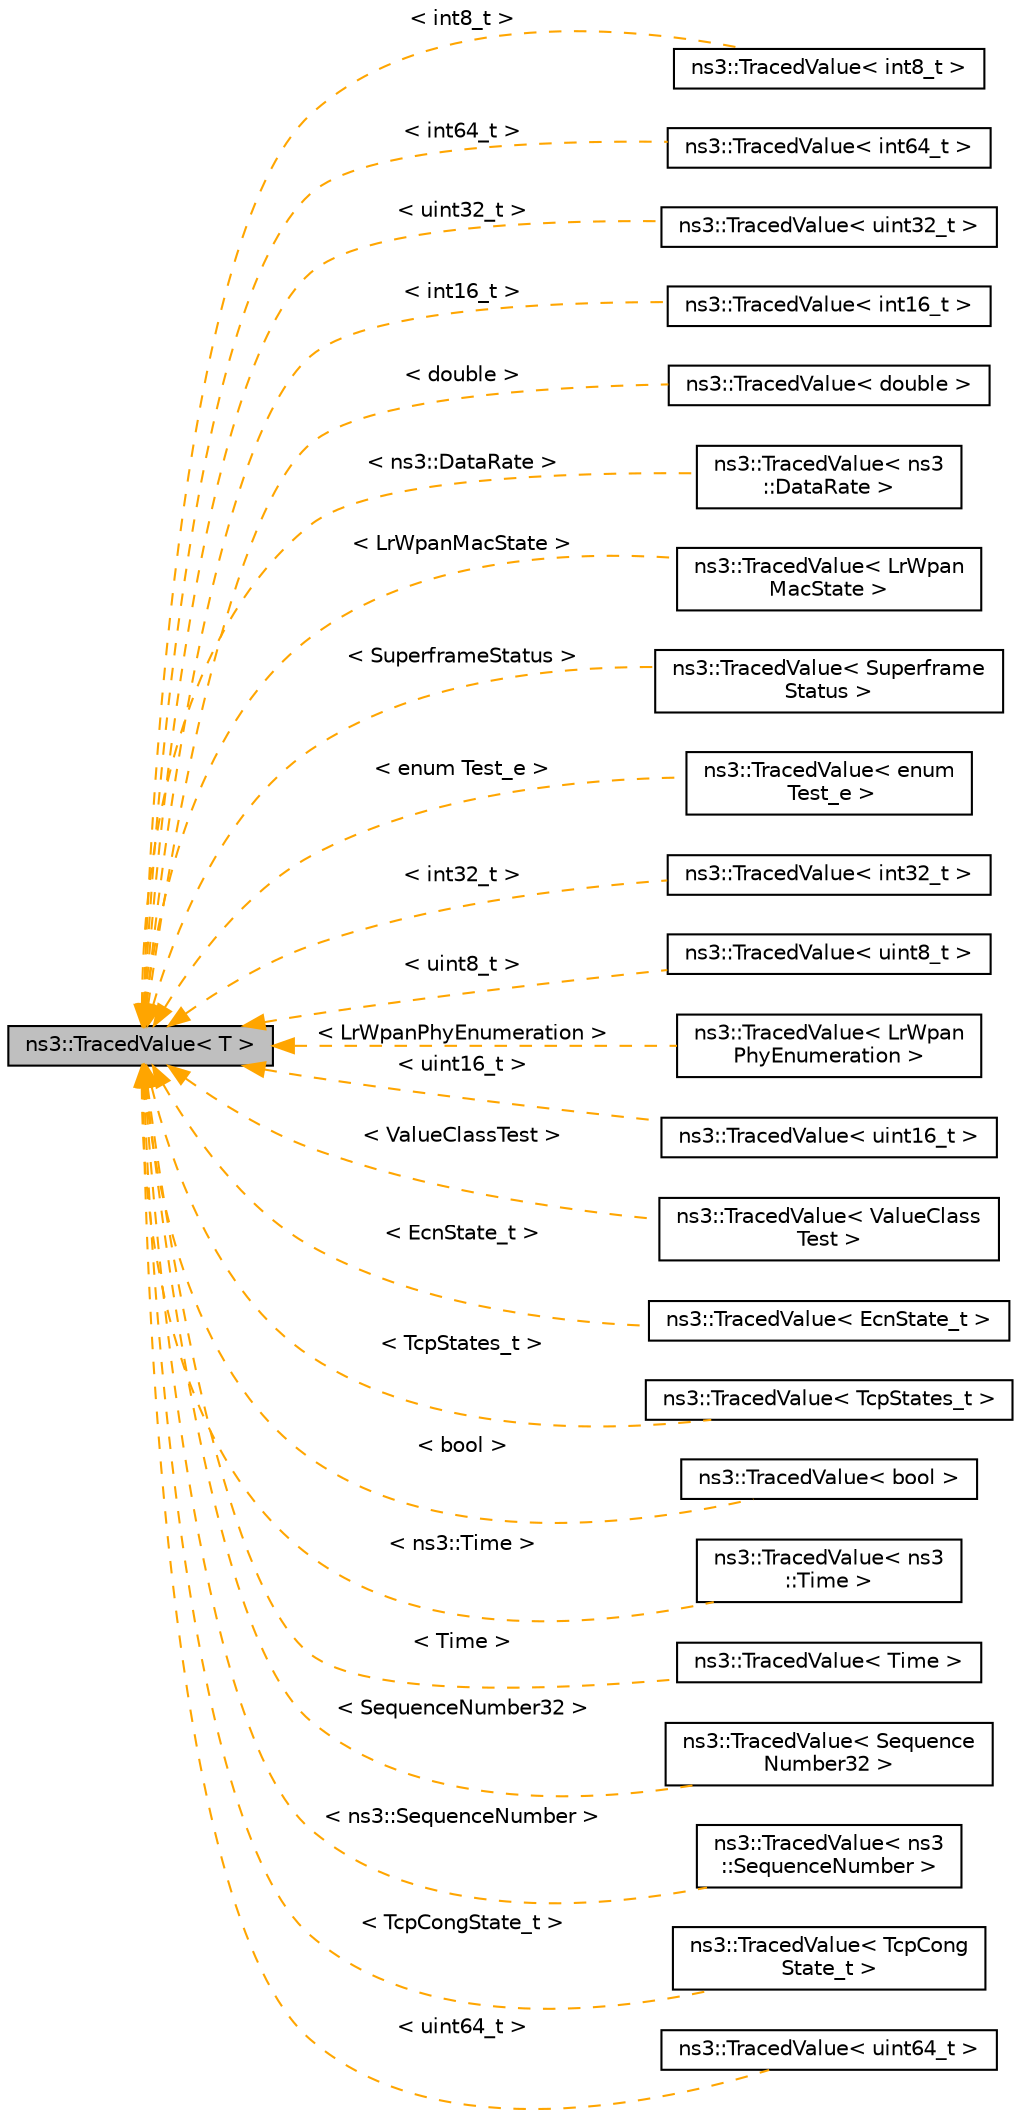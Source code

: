 digraph "ns3::TracedValue&lt; T &gt;"
{
 // LATEX_PDF_SIZE
  edge [fontname="Helvetica",fontsize="10",labelfontname="Helvetica",labelfontsize="10"];
  node [fontname="Helvetica",fontsize="10",shape=record];
  rankdir="LR";
  Node1 [label="ns3::TracedValue\< T \>",height=0.2,width=0.4,color="black", fillcolor="grey75", style="filled", fontcolor="black",tooltip="Trace classes with value semantics."];
  Node1 -> Node2 [dir="back",color="orange",fontsize="10",style="dashed",label=" \< int8_t \>" ,fontname="Helvetica"];
  Node2 [label="ns3::TracedValue\< int8_t \>",height=0.2,width=0.4,color="black", fillcolor="white", style="filled",URL="$classns3_1_1_traced_value.html",tooltip=" "];
  Node1 -> Node3 [dir="back",color="orange",fontsize="10",style="dashed",label=" \< int64_t \>" ,fontname="Helvetica"];
  Node3 [label="ns3::TracedValue\< int64_t \>",height=0.2,width=0.4,color="black", fillcolor="white", style="filled",URL="$classns3_1_1_traced_value.html",tooltip=" "];
  Node1 -> Node4 [dir="back",color="orange",fontsize="10",style="dashed",label=" \< uint32_t \>" ,fontname="Helvetica"];
  Node4 [label="ns3::TracedValue\< uint32_t \>",height=0.2,width=0.4,color="black", fillcolor="white", style="filled",URL="$classns3_1_1_traced_value.html",tooltip=" "];
  Node1 -> Node5 [dir="back",color="orange",fontsize="10",style="dashed",label=" \< int16_t \>" ,fontname="Helvetica"];
  Node5 [label="ns3::TracedValue\< int16_t \>",height=0.2,width=0.4,color="black", fillcolor="white", style="filled",URL="$classns3_1_1_traced_value.html",tooltip=" "];
  Node1 -> Node6 [dir="back",color="orange",fontsize="10",style="dashed",label=" \< double \>" ,fontname="Helvetica"];
  Node6 [label="ns3::TracedValue\< double \>",height=0.2,width=0.4,color="black", fillcolor="white", style="filled",URL="$classns3_1_1_traced_value.html",tooltip=" "];
  Node1 -> Node7 [dir="back",color="orange",fontsize="10",style="dashed",label=" \< ns3::DataRate \>" ,fontname="Helvetica"];
  Node7 [label="ns3::TracedValue\< ns3\l::DataRate \>",height=0.2,width=0.4,color="black", fillcolor="white", style="filled",URL="$classns3_1_1_traced_value.html",tooltip=" "];
  Node1 -> Node8 [dir="back",color="orange",fontsize="10",style="dashed",label=" \< LrWpanMacState \>" ,fontname="Helvetica"];
  Node8 [label="ns3::TracedValue\< LrWpan\lMacState \>",height=0.2,width=0.4,color="black", fillcolor="white", style="filled",URL="$classns3_1_1_traced_value.html",tooltip=" "];
  Node1 -> Node9 [dir="back",color="orange",fontsize="10",style="dashed",label=" \< SuperframeStatus \>" ,fontname="Helvetica"];
  Node9 [label="ns3::TracedValue\< Superframe\lStatus \>",height=0.2,width=0.4,color="black", fillcolor="white", style="filled",URL="$classns3_1_1_traced_value.html",tooltip=" "];
  Node1 -> Node10 [dir="back",color="orange",fontsize="10",style="dashed",label=" \< enum Test_e \>" ,fontname="Helvetica"];
  Node10 [label="ns3::TracedValue\< enum\l Test_e \>",height=0.2,width=0.4,color="black", fillcolor="white", style="filled",URL="$classns3_1_1_traced_value.html",tooltip=" "];
  Node1 -> Node11 [dir="back",color="orange",fontsize="10",style="dashed",label=" \< int32_t \>" ,fontname="Helvetica"];
  Node11 [label="ns3::TracedValue\< int32_t \>",height=0.2,width=0.4,color="black", fillcolor="white", style="filled",URL="$classns3_1_1_traced_value.html",tooltip=" "];
  Node1 -> Node12 [dir="back",color="orange",fontsize="10",style="dashed",label=" \< uint8_t \>" ,fontname="Helvetica"];
  Node12 [label="ns3::TracedValue\< uint8_t \>",height=0.2,width=0.4,color="black", fillcolor="white", style="filled",URL="$classns3_1_1_traced_value.html",tooltip=" "];
  Node1 -> Node13 [dir="back",color="orange",fontsize="10",style="dashed",label=" \< LrWpanPhyEnumeration \>" ,fontname="Helvetica"];
  Node13 [label="ns3::TracedValue\< LrWpan\lPhyEnumeration \>",height=0.2,width=0.4,color="black", fillcolor="white", style="filled",URL="$classns3_1_1_traced_value.html",tooltip=" "];
  Node1 -> Node14 [dir="back",color="orange",fontsize="10",style="dashed",label=" \< uint16_t \>" ,fontname="Helvetica"];
  Node14 [label="ns3::TracedValue\< uint16_t \>",height=0.2,width=0.4,color="black", fillcolor="white", style="filled",URL="$classns3_1_1_traced_value.html",tooltip=" "];
  Node1 -> Node15 [dir="back",color="orange",fontsize="10",style="dashed",label=" \< ValueClassTest \>" ,fontname="Helvetica"];
  Node15 [label="ns3::TracedValue\< ValueClass\lTest \>",height=0.2,width=0.4,color="black", fillcolor="white", style="filled",URL="$classns3_1_1_traced_value.html",tooltip=" "];
  Node1 -> Node16 [dir="back",color="orange",fontsize="10",style="dashed",label=" \< EcnState_t \>" ,fontname="Helvetica"];
  Node16 [label="ns3::TracedValue\< EcnState_t \>",height=0.2,width=0.4,color="black", fillcolor="white", style="filled",URL="$classns3_1_1_traced_value.html",tooltip=" "];
  Node1 -> Node17 [dir="back",color="orange",fontsize="10",style="dashed",label=" \< TcpStates_t \>" ,fontname="Helvetica"];
  Node17 [label="ns3::TracedValue\< TcpStates_t \>",height=0.2,width=0.4,color="black", fillcolor="white", style="filled",URL="$classns3_1_1_traced_value.html",tooltip=" "];
  Node1 -> Node18 [dir="back",color="orange",fontsize="10",style="dashed",label=" \< bool \>" ,fontname="Helvetica"];
  Node18 [label="ns3::TracedValue\< bool \>",height=0.2,width=0.4,color="black", fillcolor="white", style="filled",URL="$classns3_1_1_traced_value.html",tooltip=" "];
  Node1 -> Node19 [dir="back",color="orange",fontsize="10",style="dashed",label=" \< ns3::Time \>" ,fontname="Helvetica"];
  Node19 [label="ns3::TracedValue\< ns3\l::Time \>",height=0.2,width=0.4,color="black", fillcolor="white", style="filled",URL="$classns3_1_1_traced_value.html",tooltip=" "];
  Node1 -> Node20 [dir="back",color="orange",fontsize="10",style="dashed",label=" \< Time \>" ,fontname="Helvetica"];
  Node20 [label="ns3::TracedValue\< Time \>",height=0.2,width=0.4,color="black", fillcolor="white", style="filled",URL="$classns3_1_1_traced_value.html",tooltip=" "];
  Node1 -> Node21 [dir="back",color="orange",fontsize="10",style="dashed",label=" \< SequenceNumber32 \>" ,fontname="Helvetica"];
  Node21 [label="ns3::TracedValue\< Sequence\lNumber32 \>",height=0.2,width=0.4,color="black", fillcolor="white", style="filled",URL="$classns3_1_1_traced_value.html",tooltip=" "];
  Node1 -> Node22 [dir="back",color="orange",fontsize="10",style="dashed",label=" \< ns3::SequenceNumber \>" ,fontname="Helvetica"];
  Node22 [label="ns3::TracedValue\< ns3\l::SequenceNumber \>",height=0.2,width=0.4,color="black", fillcolor="white", style="filled",URL="$classns3_1_1_traced_value.html",tooltip=" "];
  Node1 -> Node23 [dir="back",color="orange",fontsize="10",style="dashed",label=" \< TcpCongState_t \>" ,fontname="Helvetica"];
  Node23 [label="ns3::TracedValue\< TcpCong\lState_t \>",height=0.2,width=0.4,color="black", fillcolor="white", style="filled",URL="$classns3_1_1_traced_value.html",tooltip=" "];
  Node1 -> Node24 [dir="back",color="orange",fontsize="10",style="dashed",label=" \< uint64_t \>" ,fontname="Helvetica"];
  Node24 [label="ns3::TracedValue\< uint64_t \>",height=0.2,width=0.4,color="black", fillcolor="white", style="filled",URL="$classns3_1_1_traced_value.html",tooltip=" "];
}
